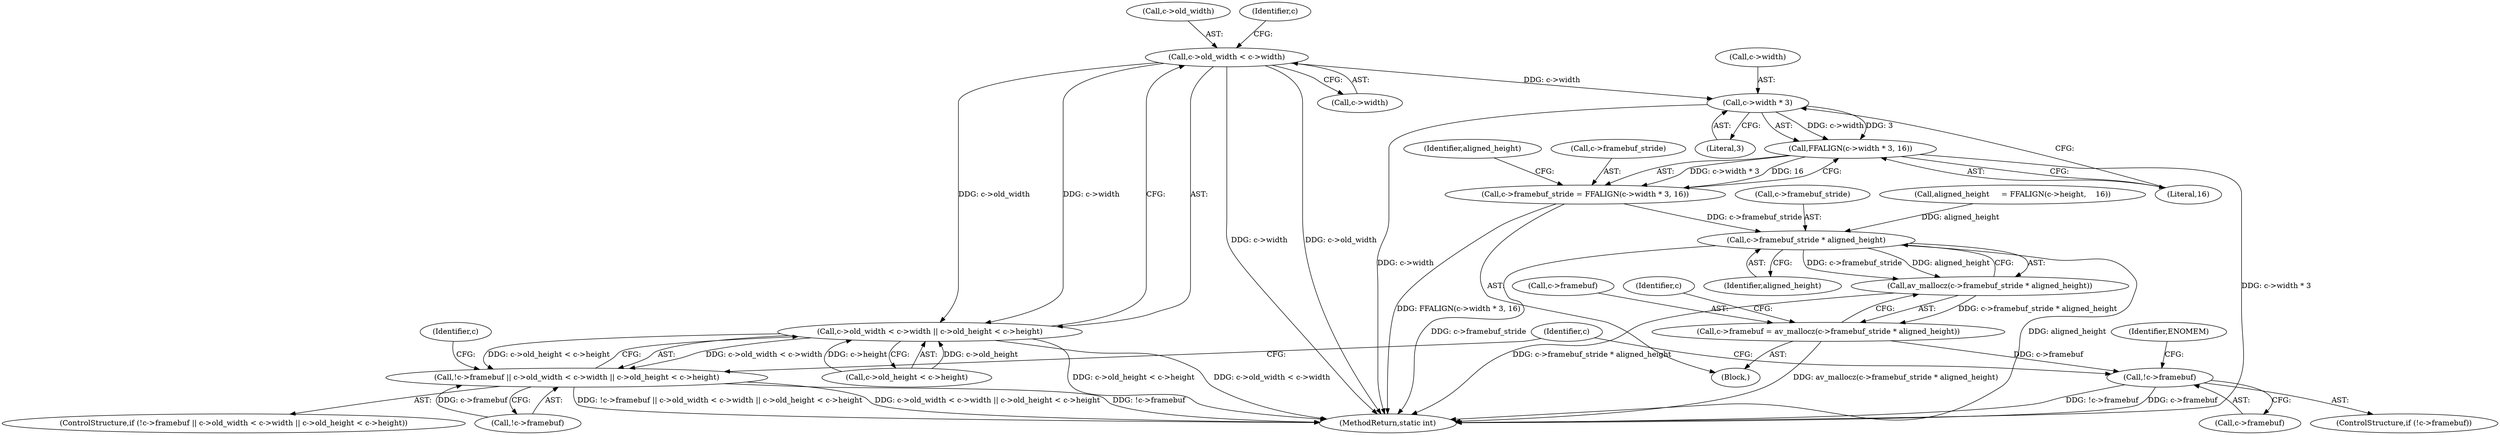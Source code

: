 digraph "0_FFmpeg_821a5938d100458f4d09d634041b05c860554ce0@pointer" {
"1000111" [label="(Call,c->old_width < c->width)"];
"1000110" [label="(Call,c->old_width < c->width || c->old_height < c->height)"];
"1000105" [label="(Call,!c->framebuf || c->old_width < c->width || c->old_height < c->height)"];
"1000131" [label="(Call,c->width * 3)"];
"1000130" [label="(Call,FFALIGN(c->width * 3, 16))"];
"1000126" [label="(Call,c->framebuf_stride = FFALIGN(c->width * 3, 16))"];
"1000153" [label="(Call,c->framebuf_stride * aligned_height)"];
"1000152" [label="(Call,av_mallocz(c->framebuf_stride * aligned_height))"];
"1000148" [label="(Call,c->framebuf = av_mallocz(c->framebuf_stride * aligned_height))"];
"1000159" [label="(Call,!c->framebuf)"];
"1000154" [label="(Call,c->framebuf_stride)"];
"1000128" [label="(Identifier,c)"];
"1000135" [label="(Literal,3)"];
"1000148" [label="(Call,c->framebuf = av_mallocz(c->framebuf_stride * aligned_height))"];
"1000138" [label="(Identifier,aligned_height)"];
"1000110" [label="(Call,c->old_width < c->width || c->old_height < c->height)"];
"1000112" [label="(Call,c->old_width)"];
"1000149" [label="(Call,c->framebuf)"];
"1000296" [label="(MethodReturn,static int)"];
"1000120" [label="(Identifier,c)"];
"1000170" [label="(Identifier,c)"];
"1000152" [label="(Call,av_mallocz(c->framebuf_stride * aligned_height))"];
"1000159" [label="(Call,!c->framebuf)"];
"1000161" [label="(Identifier,c)"];
"1000125" [label="(Block,)"];
"1000131" [label="(Call,c->width * 3)"];
"1000104" [label="(ControlStructure,if (!c->framebuf || c->old_width < c->width || c->old_height < c->height))"];
"1000153" [label="(Call,c->framebuf_stride * aligned_height)"];
"1000160" [label="(Call,c->framebuf)"];
"1000137" [label="(Call,aligned_height     = FFALIGN(c->height,    16))"];
"1000127" [label="(Call,c->framebuf_stride)"];
"1000132" [label="(Call,c->width)"];
"1000118" [label="(Call,c->old_height < c->height)"];
"1000165" [label="(Identifier,ENOMEM)"];
"1000115" [label="(Call,c->width)"];
"1000106" [label="(Call,!c->framebuf)"];
"1000105" [label="(Call,!c->framebuf || c->old_width < c->width || c->old_height < c->height)"];
"1000158" [label="(ControlStructure,if (!c->framebuf))"];
"1000130" [label="(Call,FFALIGN(c->width * 3, 16))"];
"1000136" [label="(Literal,16)"];
"1000126" [label="(Call,c->framebuf_stride = FFALIGN(c->width * 3, 16))"];
"1000157" [label="(Identifier,aligned_height)"];
"1000111" [label="(Call,c->old_width < c->width)"];
"1000111" -> "1000110"  [label="AST: "];
"1000111" -> "1000115"  [label="CFG: "];
"1000112" -> "1000111"  [label="AST: "];
"1000115" -> "1000111"  [label="AST: "];
"1000120" -> "1000111"  [label="CFG: "];
"1000110" -> "1000111"  [label="CFG: "];
"1000111" -> "1000296"  [label="DDG: c->old_width"];
"1000111" -> "1000296"  [label="DDG: c->width"];
"1000111" -> "1000110"  [label="DDG: c->old_width"];
"1000111" -> "1000110"  [label="DDG: c->width"];
"1000111" -> "1000131"  [label="DDG: c->width"];
"1000110" -> "1000105"  [label="AST: "];
"1000110" -> "1000118"  [label="CFG: "];
"1000118" -> "1000110"  [label="AST: "];
"1000105" -> "1000110"  [label="CFG: "];
"1000110" -> "1000296"  [label="DDG: c->old_height < c->height"];
"1000110" -> "1000296"  [label="DDG: c->old_width < c->width"];
"1000110" -> "1000105"  [label="DDG: c->old_width < c->width"];
"1000110" -> "1000105"  [label="DDG: c->old_height < c->height"];
"1000118" -> "1000110"  [label="DDG: c->old_height"];
"1000118" -> "1000110"  [label="DDG: c->height"];
"1000105" -> "1000104"  [label="AST: "];
"1000105" -> "1000106"  [label="CFG: "];
"1000106" -> "1000105"  [label="AST: "];
"1000128" -> "1000105"  [label="CFG: "];
"1000170" -> "1000105"  [label="CFG: "];
"1000105" -> "1000296"  [label="DDG: !c->framebuf || c->old_width < c->width || c->old_height < c->height"];
"1000105" -> "1000296"  [label="DDG: c->old_width < c->width || c->old_height < c->height"];
"1000105" -> "1000296"  [label="DDG: !c->framebuf"];
"1000106" -> "1000105"  [label="DDG: c->framebuf"];
"1000131" -> "1000130"  [label="AST: "];
"1000131" -> "1000135"  [label="CFG: "];
"1000132" -> "1000131"  [label="AST: "];
"1000135" -> "1000131"  [label="AST: "];
"1000136" -> "1000131"  [label="CFG: "];
"1000131" -> "1000296"  [label="DDG: c->width"];
"1000131" -> "1000130"  [label="DDG: c->width"];
"1000131" -> "1000130"  [label="DDG: 3"];
"1000130" -> "1000126"  [label="AST: "];
"1000130" -> "1000136"  [label="CFG: "];
"1000136" -> "1000130"  [label="AST: "];
"1000126" -> "1000130"  [label="CFG: "];
"1000130" -> "1000296"  [label="DDG: c->width * 3"];
"1000130" -> "1000126"  [label="DDG: c->width * 3"];
"1000130" -> "1000126"  [label="DDG: 16"];
"1000126" -> "1000125"  [label="AST: "];
"1000127" -> "1000126"  [label="AST: "];
"1000138" -> "1000126"  [label="CFG: "];
"1000126" -> "1000296"  [label="DDG: FFALIGN(c->width * 3, 16)"];
"1000126" -> "1000153"  [label="DDG: c->framebuf_stride"];
"1000153" -> "1000152"  [label="AST: "];
"1000153" -> "1000157"  [label="CFG: "];
"1000154" -> "1000153"  [label="AST: "];
"1000157" -> "1000153"  [label="AST: "];
"1000152" -> "1000153"  [label="CFG: "];
"1000153" -> "1000296"  [label="DDG: aligned_height"];
"1000153" -> "1000296"  [label="DDG: c->framebuf_stride"];
"1000153" -> "1000152"  [label="DDG: c->framebuf_stride"];
"1000153" -> "1000152"  [label="DDG: aligned_height"];
"1000137" -> "1000153"  [label="DDG: aligned_height"];
"1000152" -> "1000148"  [label="AST: "];
"1000148" -> "1000152"  [label="CFG: "];
"1000152" -> "1000296"  [label="DDG: c->framebuf_stride * aligned_height"];
"1000152" -> "1000148"  [label="DDG: c->framebuf_stride * aligned_height"];
"1000148" -> "1000125"  [label="AST: "];
"1000149" -> "1000148"  [label="AST: "];
"1000161" -> "1000148"  [label="CFG: "];
"1000148" -> "1000296"  [label="DDG: av_mallocz(c->framebuf_stride * aligned_height)"];
"1000148" -> "1000159"  [label="DDG: c->framebuf"];
"1000159" -> "1000158"  [label="AST: "];
"1000159" -> "1000160"  [label="CFG: "];
"1000160" -> "1000159"  [label="AST: "];
"1000165" -> "1000159"  [label="CFG: "];
"1000170" -> "1000159"  [label="CFG: "];
"1000159" -> "1000296"  [label="DDG: !c->framebuf"];
"1000159" -> "1000296"  [label="DDG: c->framebuf"];
}
